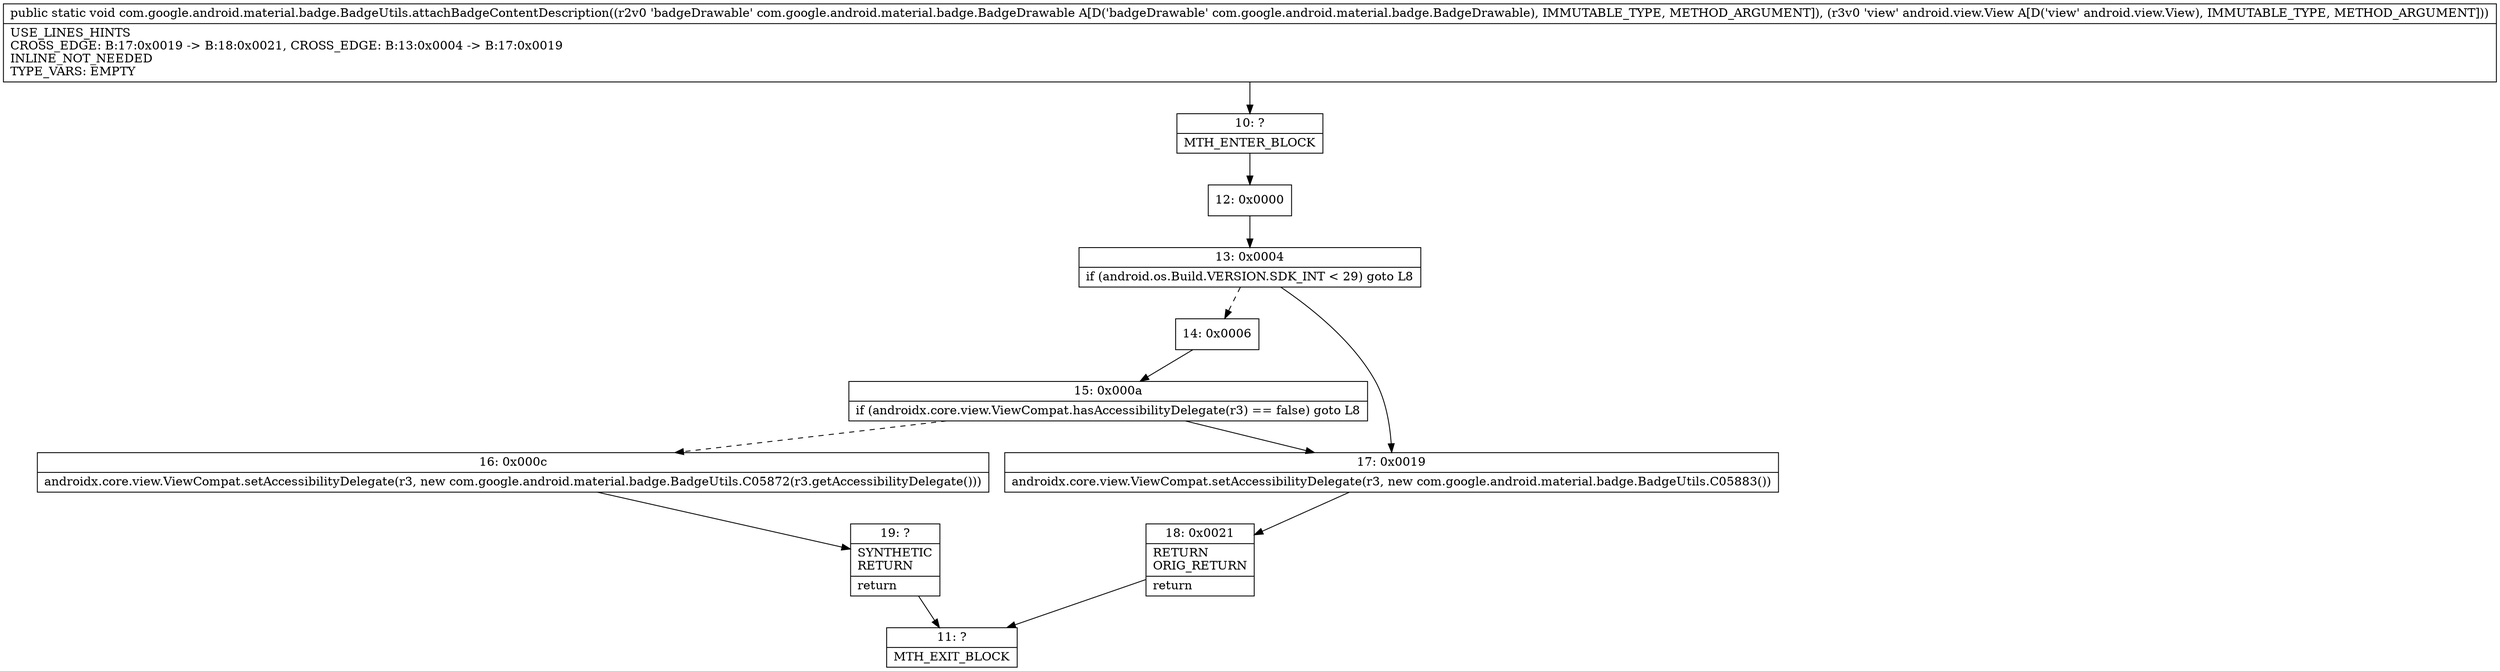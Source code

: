 digraph "CFG forcom.google.android.material.badge.BadgeUtils.attachBadgeContentDescription(Lcom\/google\/android\/material\/badge\/BadgeDrawable;Landroid\/view\/View;)V" {
Node_10 [shape=record,label="{10\:\ ?|MTH_ENTER_BLOCK\l}"];
Node_12 [shape=record,label="{12\:\ 0x0000}"];
Node_13 [shape=record,label="{13\:\ 0x0004|if (android.os.Build.VERSION.SDK_INT \< 29) goto L8\l}"];
Node_14 [shape=record,label="{14\:\ 0x0006}"];
Node_15 [shape=record,label="{15\:\ 0x000a|if (androidx.core.view.ViewCompat.hasAccessibilityDelegate(r3) == false) goto L8\l}"];
Node_16 [shape=record,label="{16\:\ 0x000c|androidx.core.view.ViewCompat.setAccessibilityDelegate(r3, new com.google.android.material.badge.BadgeUtils.C05872(r3.getAccessibilityDelegate()))\l}"];
Node_19 [shape=record,label="{19\:\ ?|SYNTHETIC\lRETURN\l|return\l}"];
Node_11 [shape=record,label="{11\:\ ?|MTH_EXIT_BLOCK\l}"];
Node_17 [shape=record,label="{17\:\ 0x0019|androidx.core.view.ViewCompat.setAccessibilityDelegate(r3, new com.google.android.material.badge.BadgeUtils.C05883())\l}"];
Node_18 [shape=record,label="{18\:\ 0x0021|RETURN\lORIG_RETURN\l|return\l}"];
MethodNode[shape=record,label="{public static void com.google.android.material.badge.BadgeUtils.attachBadgeContentDescription((r2v0 'badgeDrawable' com.google.android.material.badge.BadgeDrawable A[D('badgeDrawable' com.google.android.material.badge.BadgeDrawable), IMMUTABLE_TYPE, METHOD_ARGUMENT]), (r3v0 'view' android.view.View A[D('view' android.view.View), IMMUTABLE_TYPE, METHOD_ARGUMENT]))  | USE_LINES_HINTS\lCROSS_EDGE: B:17:0x0019 \-\> B:18:0x0021, CROSS_EDGE: B:13:0x0004 \-\> B:17:0x0019\lINLINE_NOT_NEEDED\lTYPE_VARS: EMPTY\l}"];
MethodNode -> Node_10;Node_10 -> Node_12;
Node_12 -> Node_13;
Node_13 -> Node_14[style=dashed];
Node_13 -> Node_17;
Node_14 -> Node_15;
Node_15 -> Node_16[style=dashed];
Node_15 -> Node_17;
Node_16 -> Node_19;
Node_19 -> Node_11;
Node_17 -> Node_18;
Node_18 -> Node_11;
}

